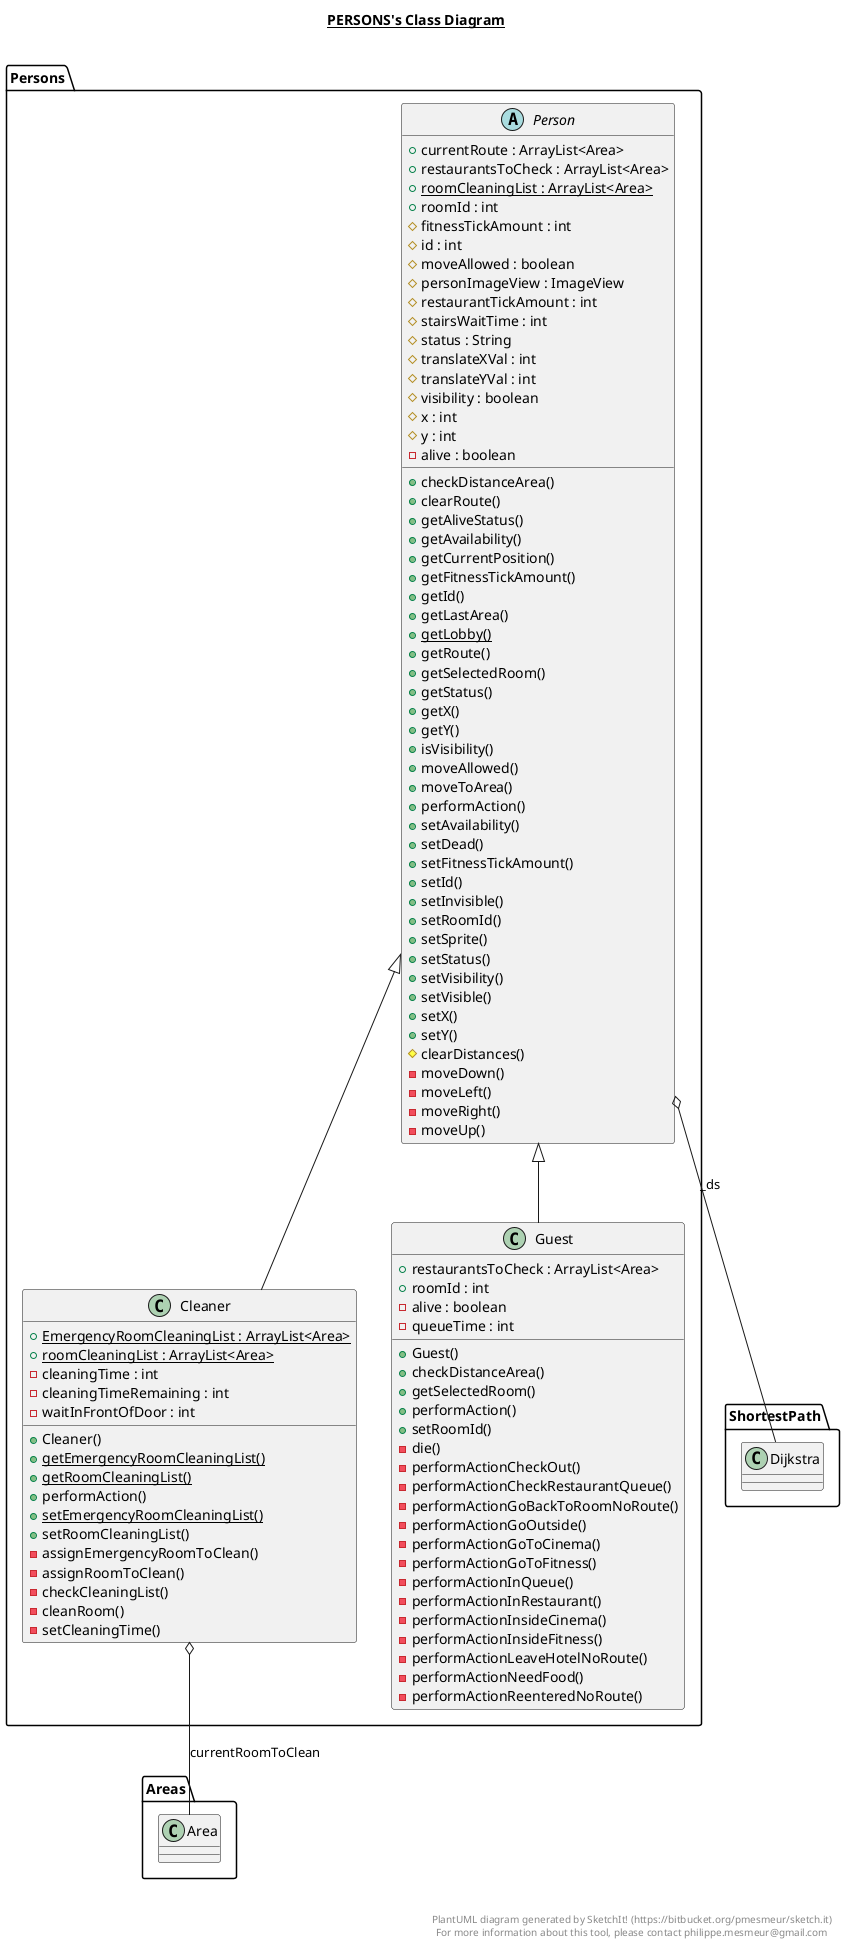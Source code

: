 @startuml

title __PERSONS's Class Diagram__\n

  namespace Persons {
    class Persons.Cleaner {
        {static} + EmergencyRoomCleaningList : ArrayList<Area>
        {static} + roomCleaningList : ArrayList<Area>
        - cleaningTime : int
        - cleaningTimeRemaining : int
        - waitInFrontOfDoor : int
        + Cleaner()
        {static} + getEmergencyRoomCleaningList()
        {static} + getRoomCleaningList()
        + performAction()
        {static} + setEmergencyRoomCleaningList()
        + setRoomCleaningList()
        - assignEmergencyRoomToClean()
        - assignRoomToClean()
        - checkCleaningList()
        - cleanRoom()
        - setCleaningTime()
    }
  }
  

  namespace Persons {
    class Persons.Guest {
        + restaurantsToCheck : ArrayList<Area>
        + roomId : int
        - alive : boolean
        - queueTime : int
        + Guest()
        + checkDistanceArea()
        + getSelectedRoom()
        + performAction()
        + setRoomId()
        - die()
        - performActionCheckOut()
        - performActionCheckRestaurantQueue()
        - performActionGoBackToRoomNoRoute()
        - performActionGoOutside()
        - performActionGoToCinema()
        - performActionGoToFitness()
        - performActionInQueue()
        - performActionInRestaurant()
        - performActionInsideCinema()
        - performActionInsideFitness()
        - performActionLeaveHotelNoRoute()
        - performActionNeedFood()
        - performActionReenteredNoRoute()
    }
  }
  

  namespace Persons {
    abstract class Persons.Person {
        + currentRoute : ArrayList<Area>
        + restaurantsToCheck : ArrayList<Area>
        {static} + roomCleaningList : ArrayList<Area>
        + roomId : int
        # fitnessTickAmount : int
        # id : int
        # moveAllowed : boolean
        # personImageView : ImageView
        # restaurantTickAmount : int
        # stairsWaitTime : int
        # status : String
        # translateXVal : int
        # translateYVal : int
        # visibility : boolean
        # x : int
        # y : int
        - alive : boolean
        + checkDistanceArea()
        + clearRoute()
        + getAliveStatus()
        + getAvailability()
        + getCurrentPosition()
        + getFitnessTickAmount()
        + getId()
        + getLastArea()
        {static} + getLobby()
        + getRoute()
        + getSelectedRoom()
        + getStatus()
        + getX()
        + getY()
        + isVisibility()
        + moveAllowed()
        + moveToArea()
        + performAction()
        + setAvailability()
        + setDead()
        + setFitnessTickAmount()
        + setId()
        + setInvisible()
        + setRoomId()
        + setSprite()
        + setStatus()
        + setVisibility()
        + setVisible()
        + setX()
        + setY()
        # clearDistances()
        - moveDown()
        - moveLeft()
        - moveRight()
        - moveUp()
    }
  }
  

  Persons.Cleaner -up-|> Persons.Person
  Persons.Cleaner o-- Areas.Area : currentRoomToClean
  Persons.Guest -up-|> Persons.Person
  Persons.Person o-- ShortestPath.Dijkstra : _ds


right footer


PlantUML diagram generated by SketchIt! (https://bitbucket.org/pmesmeur/sketch.it)
For more information about this tool, please contact philippe.mesmeur@gmail.com
endfooter

@enduml
